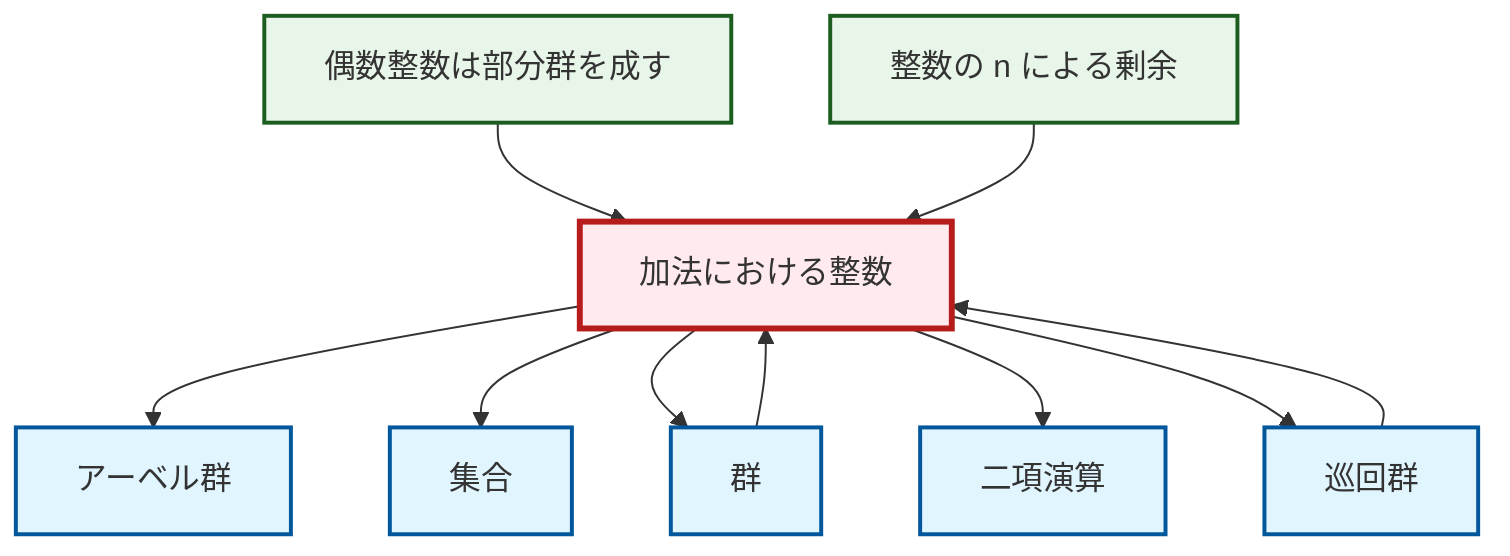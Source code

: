 graph TD
    classDef definition fill:#e1f5fe,stroke:#01579b,stroke-width:2px
    classDef theorem fill:#f3e5f5,stroke:#4a148c,stroke-width:2px
    classDef axiom fill:#fff3e0,stroke:#e65100,stroke-width:2px
    classDef example fill:#e8f5e9,stroke:#1b5e20,stroke-width:2px
    classDef current fill:#ffebee,stroke:#b71c1c,stroke-width:3px
    def-binary-operation["二項演算"]:::definition
    ex-integers-addition["加法における整数"]:::example
    ex-quotient-integers-mod-n["整数の n による剰余"]:::example
    def-cyclic-group["巡回群"]:::definition
    def-set["集合"]:::definition
    ex-even-integers-subgroup["偶数整数は部分群を成す"]:::example
    def-group["群"]:::definition
    def-abelian-group["アーベル群"]:::definition
    ex-integers-addition --> def-abelian-group
    ex-integers-addition --> def-set
    ex-even-integers-subgroup --> ex-integers-addition
    ex-quotient-integers-mod-n --> ex-integers-addition
    ex-integers-addition --> def-group
    def-cyclic-group --> ex-integers-addition
    ex-integers-addition --> def-binary-operation
    ex-integers-addition --> def-cyclic-group
    def-group --> ex-integers-addition
    class ex-integers-addition current